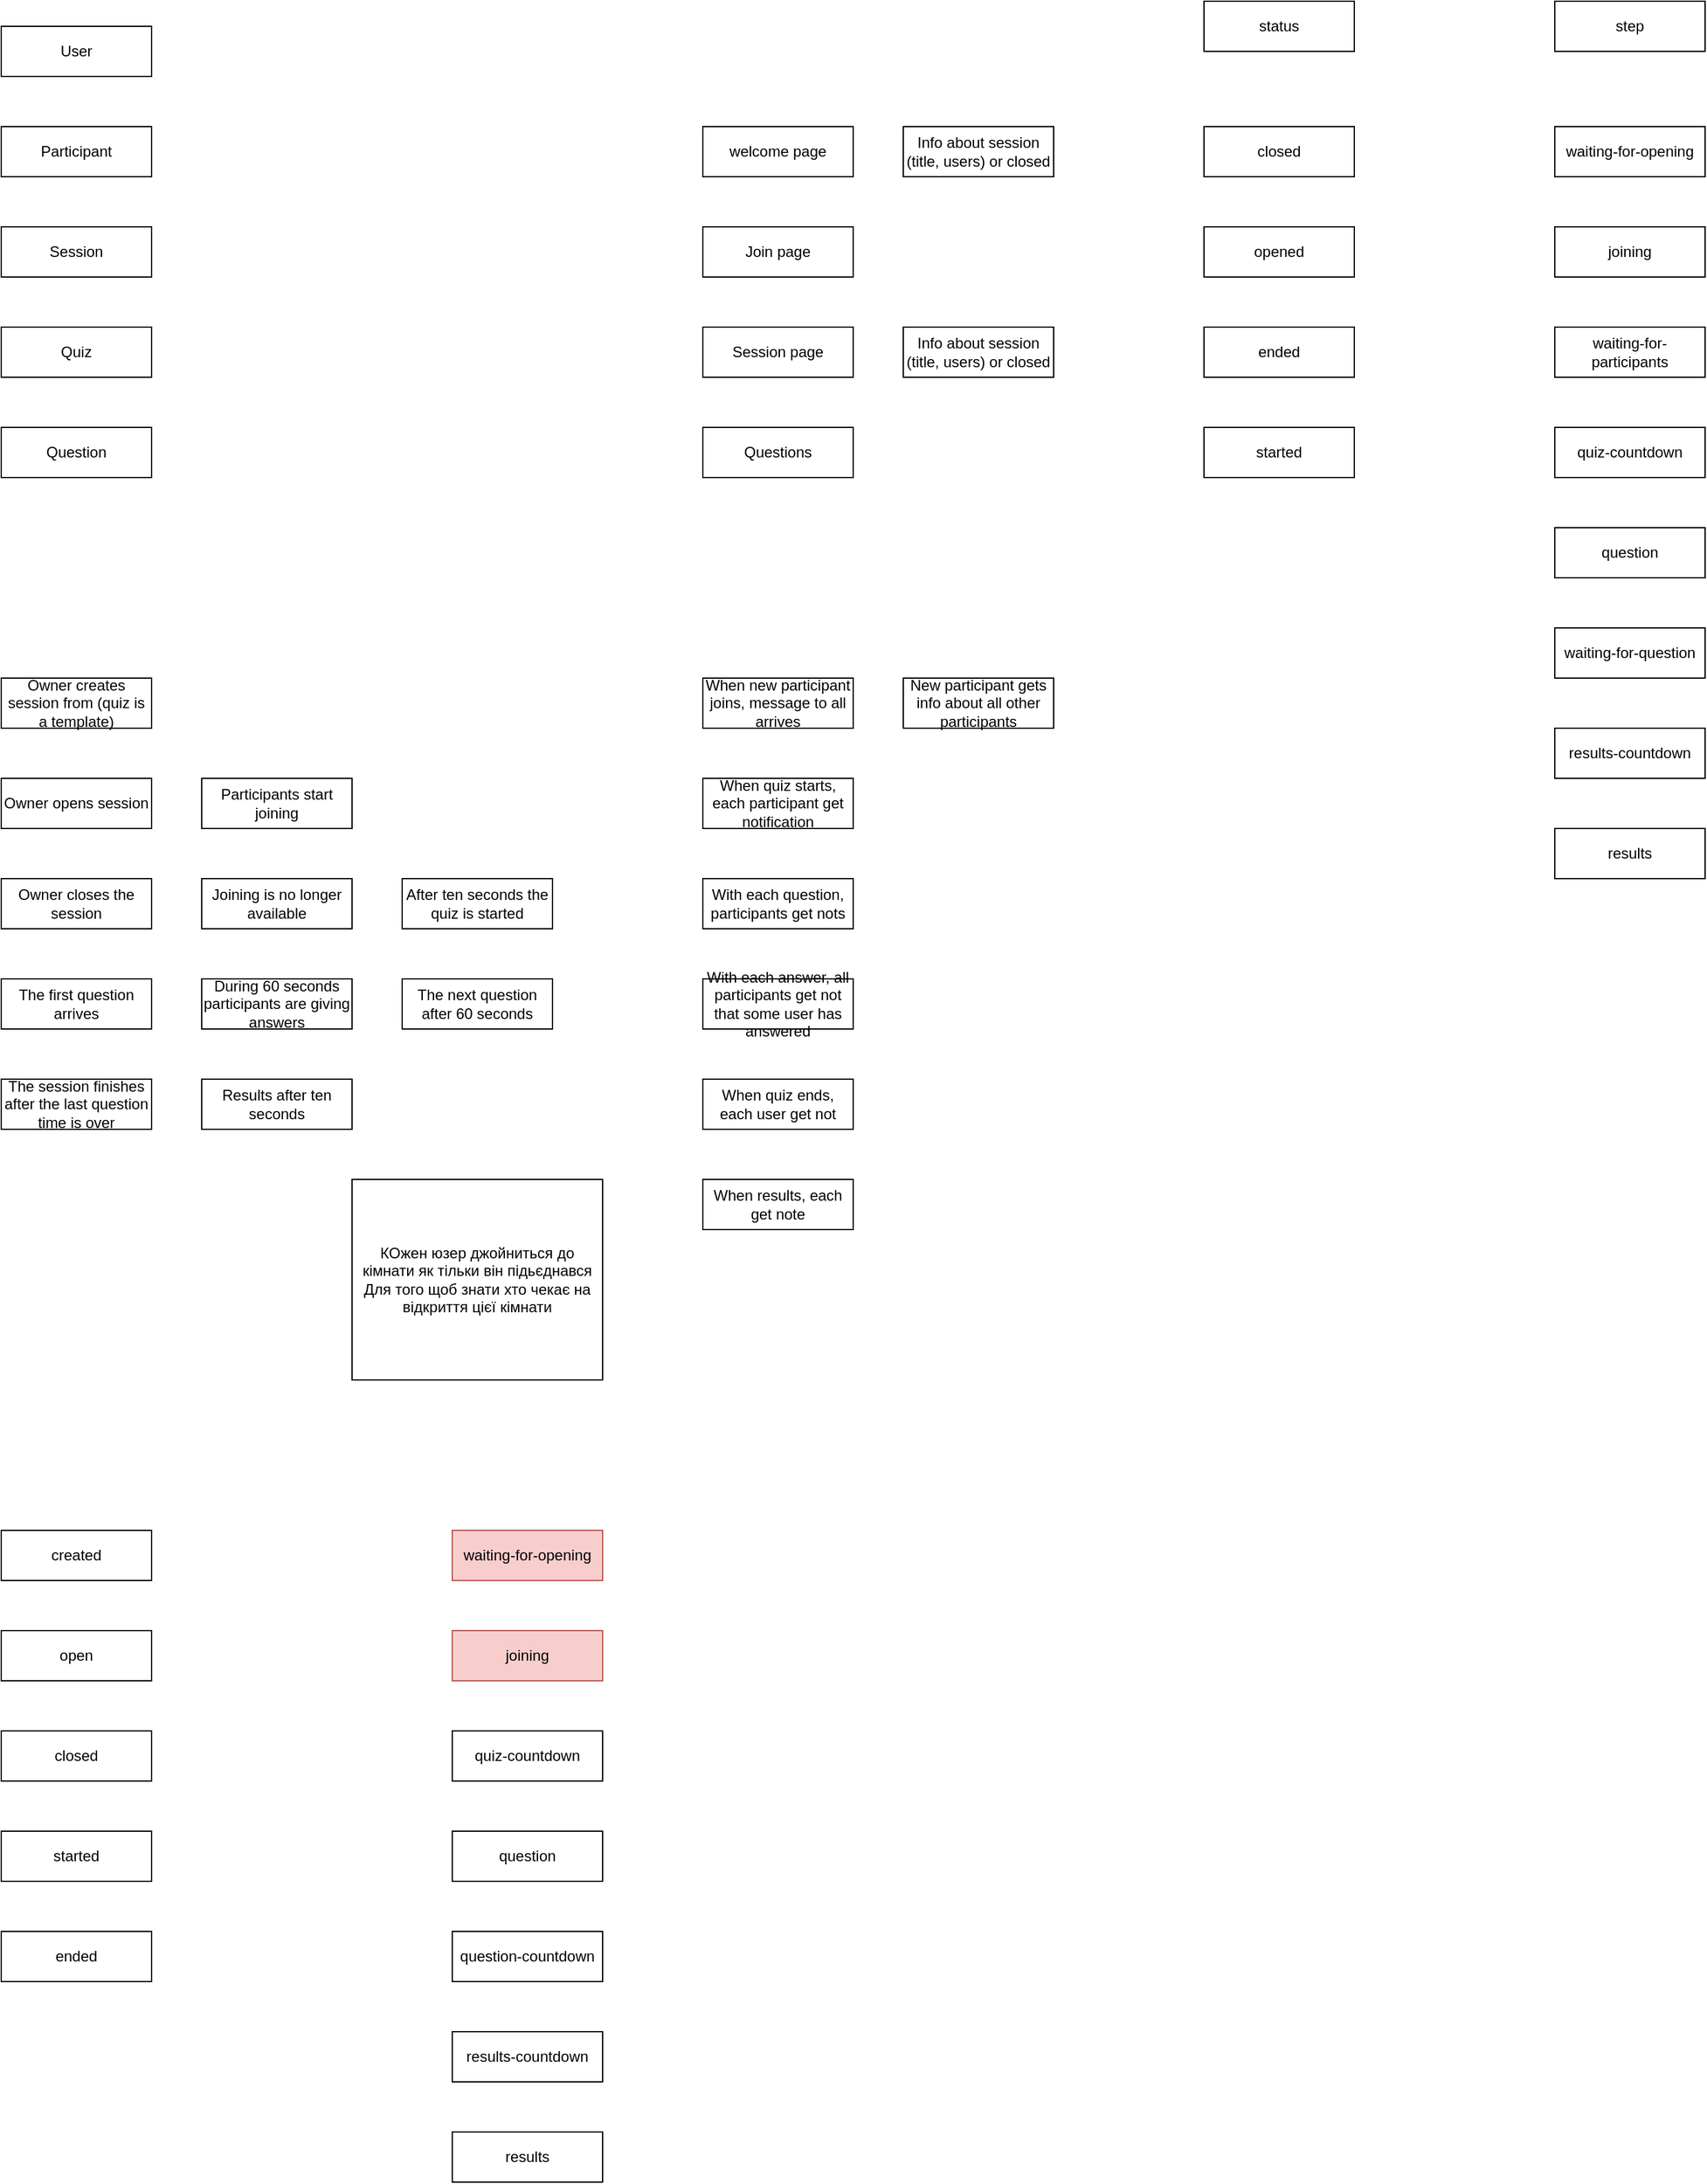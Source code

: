 <mxfile version="22.1.16" type="github">
  <diagram name="Сторінка-1" id="UQyCPQ0WXRGii27kY1zW">
    <mxGraphModel dx="1050" dy="565" grid="1" gridSize="10" guides="1" tooltips="1" connect="1" arrows="1" fold="1" page="1" pageScale="1" pageWidth="827" pageHeight="1169" math="0" shadow="0">
      <root>
        <mxCell id="0" />
        <mxCell id="1" parent="0" />
        <mxCell id="qK-i7sMC9WLvDjUvS6Ne-1" value="User" style="rounded=0;whiteSpace=wrap;html=1;" parent="1" vertex="1">
          <mxGeometry x="120" y="80" width="120" height="40" as="geometry" />
        </mxCell>
        <mxCell id="qK-i7sMC9WLvDjUvS6Ne-2" value="Participant" style="rounded=0;whiteSpace=wrap;html=1;" parent="1" vertex="1">
          <mxGeometry x="120" y="160" width="120" height="40" as="geometry" />
        </mxCell>
        <mxCell id="qK-i7sMC9WLvDjUvS6Ne-3" value="Session" style="rounded=0;whiteSpace=wrap;html=1;" parent="1" vertex="1">
          <mxGeometry x="120" y="240" width="120" height="40" as="geometry" />
        </mxCell>
        <mxCell id="qK-i7sMC9WLvDjUvS6Ne-4" value="Quiz" style="rounded=0;whiteSpace=wrap;html=1;" parent="1" vertex="1">
          <mxGeometry x="120" y="320" width="120" height="40" as="geometry" />
        </mxCell>
        <mxCell id="qK-i7sMC9WLvDjUvS6Ne-5" value="Question" style="rounded=0;whiteSpace=wrap;html=1;" parent="1" vertex="1">
          <mxGeometry x="120" y="400" width="120" height="40" as="geometry" />
        </mxCell>
        <mxCell id="w1dg4HhJAgTUTLTOxDZu-1" value="Owner creates session from (quiz is a template)" style="rounded=0;whiteSpace=wrap;html=1;" parent="1" vertex="1">
          <mxGeometry x="120" y="600" width="120" height="40" as="geometry" />
        </mxCell>
        <mxCell id="w1dg4HhJAgTUTLTOxDZu-2" value="Owner opens session" style="rounded=0;whiteSpace=wrap;html=1;" parent="1" vertex="1">
          <mxGeometry x="120" y="680" width="120" height="40" as="geometry" />
        </mxCell>
        <mxCell id="w1dg4HhJAgTUTLTOxDZu-3" value="Participants start joining" style="rounded=0;whiteSpace=wrap;html=1;" parent="1" vertex="1">
          <mxGeometry x="280" y="680" width="120" height="40" as="geometry" />
        </mxCell>
        <mxCell id="w1dg4HhJAgTUTLTOxDZu-4" value="Owner closes the session" style="rounded=0;whiteSpace=wrap;html=1;" parent="1" vertex="1">
          <mxGeometry x="120" y="760" width="120" height="40" as="geometry" />
        </mxCell>
        <mxCell id="w1dg4HhJAgTUTLTOxDZu-5" value="Joining is no longer available" style="rounded=0;whiteSpace=wrap;html=1;" parent="1" vertex="1">
          <mxGeometry x="280" y="760" width="120" height="40" as="geometry" />
        </mxCell>
        <mxCell id="w1dg4HhJAgTUTLTOxDZu-6" value="After ten seconds the quiz is started" style="rounded=0;whiteSpace=wrap;html=1;" parent="1" vertex="1">
          <mxGeometry x="440" y="760" width="120" height="40" as="geometry" />
        </mxCell>
        <mxCell id="w1dg4HhJAgTUTLTOxDZu-7" value="The first question arrives" style="rounded=0;whiteSpace=wrap;html=1;" parent="1" vertex="1">
          <mxGeometry x="120" y="840" width="120" height="40" as="geometry" />
        </mxCell>
        <mxCell id="w1dg4HhJAgTUTLTOxDZu-8" value="During 60 seconds participants are giving answers" style="rounded=0;whiteSpace=wrap;html=1;" parent="1" vertex="1">
          <mxGeometry x="280" y="840" width="120" height="40" as="geometry" />
        </mxCell>
        <mxCell id="w1dg4HhJAgTUTLTOxDZu-9" value="The next question after 60 seconds" style="rounded=0;whiteSpace=wrap;html=1;" parent="1" vertex="1">
          <mxGeometry x="440" y="840" width="120" height="40" as="geometry" />
        </mxCell>
        <mxCell id="w1dg4HhJAgTUTLTOxDZu-11" value="The session finishes after the last question time is over" style="rounded=0;whiteSpace=wrap;html=1;" parent="1" vertex="1">
          <mxGeometry x="120" y="920" width="120" height="40" as="geometry" />
        </mxCell>
        <mxCell id="w1dg4HhJAgTUTLTOxDZu-12" value="Results after ten seconds" style="rounded=0;whiteSpace=wrap;html=1;" parent="1" vertex="1">
          <mxGeometry x="280" y="920" width="120" height="40" as="geometry" />
        </mxCell>
        <mxCell id="w1dg4HhJAgTUTLTOxDZu-13" value="When new participant joins, message to all arrives" style="rounded=0;whiteSpace=wrap;html=1;" parent="1" vertex="1">
          <mxGeometry x="680" y="600" width="120" height="40" as="geometry" />
        </mxCell>
        <mxCell id="w1dg4HhJAgTUTLTOxDZu-14" value="New participant gets info about all other participants" style="rounded=0;whiteSpace=wrap;html=1;" parent="1" vertex="1">
          <mxGeometry x="840" y="600" width="120" height="40" as="geometry" />
        </mxCell>
        <mxCell id="w1dg4HhJAgTUTLTOxDZu-15" value="When quiz starts, each participant get notification" style="rounded=0;whiteSpace=wrap;html=1;" parent="1" vertex="1">
          <mxGeometry x="680" y="680" width="120" height="40" as="geometry" />
        </mxCell>
        <mxCell id="w1dg4HhJAgTUTLTOxDZu-16" value="With each question, participants get nots" style="rounded=0;whiteSpace=wrap;html=1;" parent="1" vertex="1">
          <mxGeometry x="680" y="760" width="120" height="40" as="geometry" />
        </mxCell>
        <mxCell id="w1dg4HhJAgTUTLTOxDZu-17" value="With each answer, all participants get not that some user has answered" style="rounded=0;whiteSpace=wrap;html=1;" parent="1" vertex="1">
          <mxGeometry x="680" y="840" width="120" height="40" as="geometry" />
        </mxCell>
        <mxCell id="w1dg4HhJAgTUTLTOxDZu-18" value="When quiz ends, each user get not" style="rounded=0;whiteSpace=wrap;html=1;" parent="1" vertex="1">
          <mxGeometry x="680" y="920" width="120" height="40" as="geometry" />
        </mxCell>
        <mxCell id="w1dg4HhJAgTUTLTOxDZu-19" value="When results, each get note" style="rounded=0;whiteSpace=wrap;html=1;" parent="1" vertex="1">
          <mxGeometry x="680" y="1000" width="120" height="40" as="geometry" />
        </mxCell>
        <mxCell id="w1dg4HhJAgTUTLTOxDZu-20" value="welcome page" style="rounded=0;whiteSpace=wrap;html=1;" parent="1" vertex="1">
          <mxGeometry x="680" y="160" width="120" height="40" as="geometry" />
        </mxCell>
        <mxCell id="w1dg4HhJAgTUTLTOxDZu-21" value="Join page" style="rounded=0;whiteSpace=wrap;html=1;" parent="1" vertex="1">
          <mxGeometry x="680" y="240" width="120" height="40" as="geometry" />
        </mxCell>
        <mxCell id="w1dg4HhJAgTUTLTOxDZu-22" value="Session page" style="rounded=0;whiteSpace=wrap;html=1;" parent="1" vertex="1">
          <mxGeometry x="680" y="320" width="120" height="40" as="geometry" />
        </mxCell>
        <mxCell id="w1dg4HhJAgTUTLTOxDZu-23" value="Info about session (title, users) or closed" style="rounded=0;whiteSpace=wrap;html=1;" parent="1" vertex="1">
          <mxGeometry x="840" y="320" width="120" height="40" as="geometry" />
        </mxCell>
        <mxCell id="w1dg4HhJAgTUTLTOxDZu-24" value="Questions" style="rounded=0;whiteSpace=wrap;html=1;" parent="1" vertex="1">
          <mxGeometry x="680" y="400" width="120" height="40" as="geometry" />
        </mxCell>
        <mxCell id="roXjc0ErKjryWc9AKoJ8-1" value="КОжен юзер джойниться до кімнати як тільки він підьєднався&lt;br&gt;Для того щоб знати хто чекає на відкриття цієї кімнати" style="rounded=0;whiteSpace=wrap;html=1;" parent="1" vertex="1">
          <mxGeometry x="400" y="1000" width="200" height="160" as="geometry" />
        </mxCell>
        <mxCell id="hfJNiziGyQvd6QyjI-56-1" value="closed" style="rounded=0;whiteSpace=wrap;html=1;" parent="1" vertex="1">
          <mxGeometry x="1080" y="160" width="120" height="40" as="geometry" />
        </mxCell>
        <mxCell id="hfJNiziGyQvd6QyjI-56-2" value="opened" style="rounded=0;whiteSpace=wrap;html=1;" parent="1" vertex="1">
          <mxGeometry x="1080" y="240" width="120" height="40" as="geometry" />
        </mxCell>
        <mxCell id="hfJNiziGyQvd6QyjI-56-3" value="ended" style="rounded=0;whiteSpace=wrap;html=1;" parent="1" vertex="1">
          <mxGeometry x="1080" y="320" width="120" height="40" as="geometry" />
        </mxCell>
        <mxCell id="hfJNiziGyQvd6QyjI-56-4" value="started" style="rounded=0;whiteSpace=wrap;html=1;" parent="1" vertex="1">
          <mxGeometry x="1080" y="400" width="120" height="40" as="geometry" />
        </mxCell>
        <mxCell id="hfJNiziGyQvd6QyjI-56-5" value="Info about session (title, users) or closed" style="rounded=0;whiteSpace=wrap;html=1;" parent="1" vertex="1">
          <mxGeometry x="840" y="160" width="120" height="40" as="geometry" />
        </mxCell>
        <mxCell id="hfJNiziGyQvd6QyjI-56-6" value="step" style="rounded=0;whiteSpace=wrap;html=1;" parent="1" vertex="1">
          <mxGeometry x="1360" y="60" width="120" height="40" as="geometry" />
        </mxCell>
        <mxCell id="hfJNiziGyQvd6QyjI-56-7" value="status" style="rounded=0;whiteSpace=wrap;html=1;" parent="1" vertex="1">
          <mxGeometry x="1080" y="60" width="120" height="40" as="geometry" />
        </mxCell>
        <mxCell id="hfJNiziGyQvd6QyjI-56-8" value="waiting-for-participants" style="rounded=0;whiteSpace=wrap;html=1;" parent="1" vertex="1">
          <mxGeometry x="1360" y="320" width="120" height="40" as="geometry" />
        </mxCell>
        <mxCell id="hfJNiziGyQvd6QyjI-56-9" value="waiting-for-opening" style="rounded=0;whiteSpace=wrap;html=1;" parent="1" vertex="1">
          <mxGeometry x="1360" y="160" width="120" height="40" as="geometry" />
        </mxCell>
        <mxCell id="hfJNiziGyQvd6QyjI-56-10" value="quiz-countdown" style="rounded=0;whiteSpace=wrap;html=1;" parent="1" vertex="1">
          <mxGeometry x="1360" y="400" width="120" height="40" as="geometry" />
        </mxCell>
        <mxCell id="hfJNiziGyQvd6QyjI-56-11" value="question" style="rounded=0;whiteSpace=wrap;html=1;" parent="1" vertex="1">
          <mxGeometry x="1360" y="480" width="120" height="40" as="geometry" />
        </mxCell>
        <mxCell id="hfJNiziGyQvd6QyjI-56-12" value="waiting-for-question" style="rounded=0;whiteSpace=wrap;html=1;" parent="1" vertex="1">
          <mxGeometry x="1360" y="560" width="120" height="40" as="geometry" />
        </mxCell>
        <mxCell id="hfJNiziGyQvd6QyjI-56-13" value="results-countdown" style="rounded=0;whiteSpace=wrap;html=1;" parent="1" vertex="1">
          <mxGeometry x="1360" y="640" width="120" height="40" as="geometry" />
        </mxCell>
        <mxCell id="hfJNiziGyQvd6QyjI-56-14" value="results" style="rounded=0;whiteSpace=wrap;html=1;" parent="1" vertex="1">
          <mxGeometry x="1360" y="720" width="120" height="40" as="geometry" />
        </mxCell>
        <mxCell id="hfJNiziGyQvd6QyjI-56-16" value="joining" style="rounded=0;whiteSpace=wrap;html=1;" parent="1" vertex="1">
          <mxGeometry x="1360" y="240" width="120" height="40" as="geometry" />
        </mxCell>
        <mxCell id="d0KE2MqLJfUo-x1RLgxl-2" value="created" style="rounded=0;whiteSpace=wrap;html=1;" vertex="1" parent="1">
          <mxGeometry x="120" y="1280" width="120" height="40" as="geometry" />
        </mxCell>
        <mxCell id="d0KE2MqLJfUo-x1RLgxl-3" value="open" style="rounded=0;whiteSpace=wrap;html=1;" vertex="1" parent="1">
          <mxGeometry x="120" y="1360" width="120" height="40" as="geometry" />
        </mxCell>
        <mxCell id="d0KE2MqLJfUo-x1RLgxl-5" value="closed" style="rounded=0;whiteSpace=wrap;html=1;" vertex="1" parent="1">
          <mxGeometry x="120" y="1440" width="120" height="40" as="geometry" />
        </mxCell>
        <mxCell id="d0KE2MqLJfUo-x1RLgxl-6" value="started" style="rounded=0;whiteSpace=wrap;html=1;" vertex="1" parent="1">
          <mxGeometry x="120" y="1520" width="120" height="40" as="geometry" />
        </mxCell>
        <mxCell id="d0KE2MqLJfUo-x1RLgxl-7" value="ended" style="rounded=0;whiteSpace=wrap;html=1;" vertex="1" parent="1">
          <mxGeometry x="120" y="1600" width="120" height="40" as="geometry" />
        </mxCell>
        <mxCell id="d0KE2MqLJfUo-x1RLgxl-9" value="waiting-for-opening" style="rounded=0;whiteSpace=wrap;html=1;fillColor=#f8cecc;strokeColor=#b85450;" vertex="1" parent="1">
          <mxGeometry x="480" y="1280" width="120" height="40" as="geometry" />
        </mxCell>
        <mxCell id="d0KE2MqLJfUo-x1RLgxl-10" value="joining" style="rounded=0;whiteSpace=wrap;html=1;fillColor=#f8cecc;strokeColor=#b85450;" vertex="1" parent="1">
          <mxGeometry x="480" y="1360" width="120" height="40" as="geometry" />
        </mxCell>
        <mxCell id="d0KE2MqLJfUo-x1RLgxl-11" value="quiz-countdown" style="rounded=0;whiteSpace=wrap;html=1;" vertex="1" parent="1">
          <mxGeometry x="480" y="1440" width="120" height="40" as="geometry" />
        </mxCell>
        <mxCell id="d0KE2MqLJfUo-x1RLgxl-12" value="question" style="rounded=0;whiteSpace=wrap;html=1;" vertex="1" parent="1">
          <mxGeometry x="480" y="1520" width="120" height="40" as="geometry" />
        </mxCell>
        <mxCell id="d0KE2MqLJfUo-x1RLgxl-13" value="question-countdown" style="rounded=0;whiteSpace=wrap;html=1;" vertex="1" parent="1">
          <mxGeometry x="480" y="1600" width="120" height="40" as="geometry" />
        </mxCell>
        <mxCell id="d0KE2MqLJfUo-x1RLgxl-14" value="results-countdown" style="rounded=0;whiteSpace=wrap;html=1;" vertex="1" parent="1">
          <mxGeometry x="480" y="1680" width="120" height="40" as="geometry" />
        </mxCell>
        <mxCell id="d0KE2MqLJfUo-x1RLgxl-15" value="results" style="rounded=0;whiteSpace=wrap;html=1;" vertex="1" parent="1">
          <mxGeometry x="480" y="1760" width="120" height="40" as="geometry" />
        </mxCell>
      </root>
    </mxGraphModel>
  </diagram>
</mxfile>
